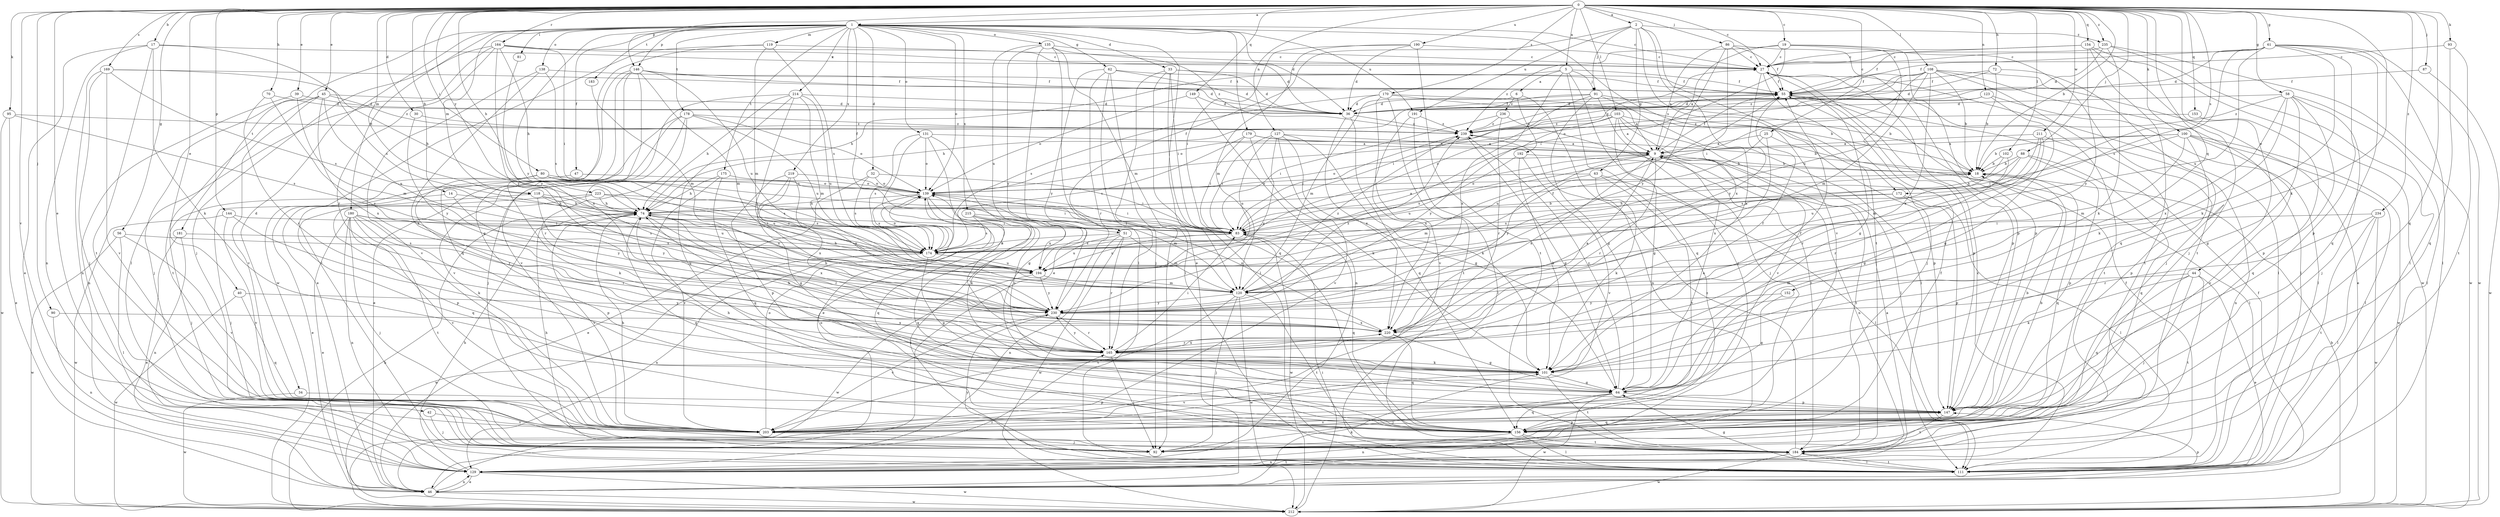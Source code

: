 strict digraph  {
0;
1;
2;
5;
6;
9;
14;
17;
18;
19;
25;
27;
30;
32;
33;
34;
36;
39;
40;
42;
44;
45;
46;
47;
51;
55;
56;
58;
61;
62;
63;
64;
70;
72;
74;
80;
81;
83;
86;
87;
88;
90;
91;
92;
93;
95;
100;
101;
102;
103;
108;
111;
118;
119;
120;
123;
127;
129;
131;
135;
138;
139;
144;
146;
147;
149;
152;
153;
154;
156;
164;
165;
169;
170;
172;
174;
175;
178;
179;
180;
181;
183;
184;
190;
191;
192;
194;
203;
211;
212;
214;
215;
219;
220;
223;
230;
234;
235;
236;
239;
0 -> 1  [label=a];
0 -> 2  [label=a];
0 -> 5  [label=a];
0 -> 14  [label=b];
0 -> 17  [label=b];
0 -> 18  [label=b];
0 -> 19  [label=c];
0 -> 25  [label=c];
0 -> 27  [label=c];
0 -> 30  [label=d];
0 -> 39  [label=e];
0 -> 40  [label=e];
0 -> 42  [label=e];
0 -> 44  [label=e];
0 -> 45  [label=e];
0 -> 56  [label=g];
0 -> 58  [label=g];
0 -> 61  [label=g];
0 -> 70  [label=h];
0 -> 72  [label=h];
0 -> 74  [label=h];
0 -> 80  [label=i];
0 -> 86  [label=j];
0 -> 87  [label=j];
0 -> 88  [label=j];
0 -> 90  [label=j];
0 -> 93  [label=k];
0 -> 95  [label=k];
0 -> 100  [label=k];
0 -> 101  [label=k];
0 -> 102  [label=l];
0 -> 103  [label=l];
0 -> 108  [label=l];
0 -> 118  [label=m];
0 -> 123  [label=n];
0 -> 127  [label=n];
0 -> 144  [label=p];
0 -> 146  [label=p];
0 -> 149  [label=q];
0 -> 152  [label=q];
0 -> 153  [label=q];
0 -> 154  [label=q];
0 -> 156  [label=q];
0 -> 164  [label=r];
0 -> 169  [label=s];
0 -> 170  [label=s];
0 -> 172  [label=s];
0 -> 190  [label=u];
0 -> 203  [label=v];
0 -> 211  [label=w];
0 -> 223  [label=y];
0 -> 234  [label=z];
0 -> 235  [label=z];
1 -> 27  [label=c];
1 -> 32  [label=d];
1 -> 33  [label=d];
1 -> 34  [label=d];
1 -> 36  [label=d];
1 -> 46  [label=e];
1 -> 47  [label=f];
1 -> 51  [label=f];
1 -> 62  [label=g];
1 -> 81  [label=i];
1 -> 118  [label=m];
1 -> 119  [label=m];
1 -> 131  [label=o];
1 -> 135  [label=o];
1 -> 138  [label=o];
1 -> 139  [label=o];
1 -> 146  [label=p];
1 -> 172  [label=s];
1 -> 175  [label=t];
1 -> 178  [label=t];
1 -> 179  [label=t];
1 -> 180  [label=t];
1 -> 181  [label=t];
1 -> 183  [label=t];
1 -> 191  [label=u];
1 -> 214  [label=x];
1 -> 215  [label=x];
1 -> 219  [label=x];
1 -> 230  [label=y];
2 -> 51  [label=f];
2 -> 63  [label=g];
2 -> 91  [label=j];
2 -> 101  [label=k];
2 -> 184  [label=t];
2 -> 191  [label=u];
2 -> 203  [label=v];
2 -> 235  [label=z];
5 -> 6  [label=a];
5 -> 55  [label=f];
5 -> 74  [label=h];
5 -> 91  [label=j];
5 -> 92  [label=j];
5 -> 156  [label=q];
5 -> 220  [label=x];
6 -> 120  [label=m];
6 -> 129  [label=n];
6 -> 192  [label=u];
6 -> 236  [label=z];
9 -> 18  [label=b];
9 -> 55  [label=f];
9 -> 129  [label=n];
9 -> 139  [label=o];
9 -> 165  [label=r];
9 -> 174  [label=s];
9 -> 184  [label=t];
9 -> 220  [label=x];
9 -> 230  [label=y];
14 -> 74  [label=h];
14 -> 92  [label=j];
14 -> 230  [label=y];
17 -> 27  [label=c];
17 -> 46  [label=e];
17 -> 101  [label=k];
17 -> 129  [label=n];
17 -> 174  [label=s];
17 -> 184  [label=t];
18 -> 139  [label=o];
18 -> 156  [label=q];
19 -> 9  [label=a];
19 -> 27  [label=c];
19 -> 83  [label=i];
19 -> 147  [label=p];
19 -> 184  [label=t];
19 -> 194  [label=u];
19 -> 239  [label=z];
25 -> 9  [label=a];
25 -> 111  [label=l];
25 -> 194  [label=u];
25 -> 220  [label=x];
27 -> 55  [label=f];
27 -> 64  [label=g];
27 -> 92  [label=j];
27 -> 111  [label=l];
27 -> 147  [label=p];
27 -> 230  [label=y];
30 -> 230  [label=y];
30 -> 239  [label=z];
32 -> 46  [label=e];
32 -> 83  [label=i];
32 -> 139  [label=o];
32 -> 174  [label=s];
33 -> 36  [label=d];
33 -> 55  [label=f];
33 -> 83  [label=i];
33 -> 92  [label=j];
33 -> 111  [label=l];
33 -> 156  [label=q];
34 -> 147  [label=p];
34 -> 212  [label=w];
36 -> 55  [label=f];
36 -> 156  [label=q];
36 -> 220  [label=x];
36 -> 239  [label=z];
39 -> 36  [label=d];
39 -> 120  [label=m];
39 -> 129  [label=n];
40 -> 156  [label=q];
40 -> 212  [label=w];
40 -> 230  [label=y];
42 -> 92  [label=j];
42 -> 203  [label=v];
44 -> 46  [label=e];
44 -> 92  [label=j];
44 -> 101  [label=k];
44 -> 120  [label=m];
44 -> 156  [label=q];
44 -> 184  [label=t];
45 -> 36  [label=d];
45 -> 92  [label=j];
45 -> 184  [label=t];
45 -> 194  [label=u];
45 -> 203  [label=v];
45 -> 220  [label=x];
45 -> 239  [label=z];
46 -> 55  [label=f];
46 -> 101  [label=k];
46 -> 129  [label=n];
46 -> 147  [label=p];
46 -> 165  [label=r];
46 -> 212  [label=w];
47 -> 46  [label=e];
47 -> 139  [label=o];
51 -> 120  [label=m];
51 -> 129  [label=n];
51 -> 165  [label=r];
51 -> 174  [label=s];
51 -> 194  [label=u];
51 -> 212  [label=w];
55 -> 36  [label=d];
55 -> 147  [label=p];
55 -> 184  [label=t];
56 -> 111  [label=l];
56 -> 174  [label=s];
56 -> 203  [label=v];
56 -> 212  [label=w];
58 -> 36  [label=d];
58 -> 64  [label=g];
58 -> 92  [label=j];
58 -> 101  [label=k];
58 -> 111  [label=l];
58 -> 147  [label=p];
58 -> 220  [label=x];
58 -> 239  [label=z];
61 -> 27  [label=c];
61 -> 36  [label=d];
61 -> 55  [label=f];
61 -> 101  [label=k];
61 -> 111  [label=l];
61 -> 147  [label=p];
61 -> 156  [label=q];
61 -> 174  [label=s];
61 -> 194  [label=u];
61 -> 212  [label=w];
62 -> 36  [label=d];
62 -> 55  [label=f];
62 -> 92  [label=j];
62 -> 111  [label=l];
62 -> 165  [label=r];
62 -> 230  [label=y];
63 -> 101  [label=k];
63 -> 111  [label=l];
63 -> 120  [label=m];
63 -> 139  [label=o];
63 -> 203  [label=v];
64 -> 9  [label=a];
64 -> 92  [label=j];
64 -> 147  [label=p];
64 -> 156  [label=q];
64 -> 212  [label=w];
64 -> 239  [label=z];
70 -> 36  [label=d];
70 -> 165  [label=r];
70 -> 230  [label=y];
72 -> 18  [label=b];
72 -> 36  [label=d];
72 -> 55  [label=f];
72 -> 92  [label=j];
74 -> 83  [label=i];
74 -> 156  [label=q];
74 -> 165  [label=r];
74 -> 194  [label=u];
74 -> 203  [label=v];
74 -> 220  [label=x];
80 -> 83  [label=i];
80 -> 101  [label=k];
80 -> 139  [label=o];
80 -> 165  [label=r];
80 -> 174  [label=s];
80 -> 194  [label=u];
81 -> 230  [label=y];
83 -> 9  [label=a];
83 -> 18  [label=b];
83 -> 156  [label=q];
83 -> 174  [label=s];
83 -> 194  [label=u];
83 -> 212  [label=w];
86 -> 9  [label=a];
86 -> 27  [label=c];
86 -> 55  [label=f];
86 -> 147  [label=p];
86 -> 220  [label=x];
86 -> 230  [label=y];
87 -> 55  [label=f];
87 -> 212  [label=w];
88 -> 18  [label=b];
88 -> 74  [label=h];
88 -> 147  [label=p];
88 -> 156  [label=q];
88 -> 194  [label=u];
90 -> 129  [label=n];
90 -> 220  [label=x];
91 -> 18  [label=b];
91 -> 36  [label=d];
91 -> 64  [label=g];
91 -> 74  [label=h];
91 -> 83  [label=i];
91 -> 92  [label=j];
91 -> 111  [label=l];
92 -> 55  [label=f];
92 -> 74  [label=h];
93 -> 27  [label=c];
93 -> 156  [label=q];
93 -> 184  [label=t];
95 -> 46  [label=e];
95 -> 174  [label=s];
95 -> 212  [label=w];
95 -> 239  [label=z];
100 -> 9  [label=a];
100 -> 18  [label=b];
100 -> 83  [label=i];
100 -> 111  [label=l];
100 -> 120  [label=m];
100 -> 147  [label=p];
100 -> 203  [label=v];
100 -> 212  [label=w];
101 -> 55  [label=f];
101 -> 64  [label=g];
101 -> 139  [label=o];
101 -> 184  [label=t];
101 -> 203  [label=v];
102 -> 18  [label=b];
102 -> 165  [label=r];
102 -> 174  [label=s];
103 -> 9  [label=a];
103 -> 64  [label=g];
103 -> 111  [label=l];
103 -> 139  [label=o];
103 -> 147  [label=p];
103 -> 203  [label=v];
103 -> 230  [label=y];
103 -> 239  [label=z];
108 -> 18  [label=b];
108 -> 46  [label=e];
108 -> 55  [label=f];
108 -> 83  [label=i];
108 -> 111  [label=l];
108 -> 120  [label=m];
108 -> 139  [label=o];
108 -> 184  [label=t];
108 -> 220  [label=x];
108 -> 239  [label=z];
111 -> 55  [label=f];
111 -> 64  [label=g];
111 -> 184  [label=t];
111 -> 230  [label=y];
118 -> 74  [label=h];
118 -> 92  [label=j];
118 -> 174  [label=s];
118 -> 194  [label=u];
118 -> 230  [label=y];
119 -> 27  [label=c];
119 -> 111  [label=l];
119 -> 120  [label=m];
119 -> 174  [label=s];
119 -> 212  [label=w];
120 -> 55  [label=f];
120 -> 92  [label=j];
120 -> 184  [label=t];
120 -> 203  [label=v];
120 -> 212  [label=w];
120 -> 230  [label=y];
120 -> 239  [label=z];
123 -> 36  [label=d];
123 -> 64  [label=g];
123 -> 111  [label=l];
123 -> 239  [label=z];
127 -> 9  [label=a];
127 -> 64  [label=g];
127 -> 83  [label=i];
127 -> 101  [label=k];
127 -> 194  [label=u];
127 -> 203  [label=v];
127 -> 230  [label=y];
129 -> 9  [label=a];
129 -> 27  [label=c];
129 -> 46  [label=e];
129 -> 74  [label=h];
129 -> 184  [label=t];
129 -> 212  [label=w];
131 -> 9  [label=a];
131 -> 46  [label=e];
131 -> 64  [label=g];
131 -> 139  [label=o];
131 -> 165  [label=r];
131 -> 174  [label=s];
135 -> 27  [label=c];
135 -> 46  [label=e];
135 -> 111  [label=l];
135 -> 120  [label=m];
135 -> 194  [label=u];
135 -> 230  [label=y];
135 -> 239  [label=z];
138 -> 55  [label=f];
138 -> 101  [label=k];
138 -> 174  [label=s];
138 -> 203  [label=v];
139 -> 74  [label=h];
139 -> 83  [label=i];
139 -> 101  [label=k];
139 -> 120  [label=m];
139 -> 156  [label=q];
139 -> 174  [label=s];
144 -> 83  [label=i];
144 -> 101  [label=k];
144 -> 203  [label=v];
144 -> 212  [label=w];
146 -> 36  [label=d];
146 -> 46  [label=e];
146 -> 55  [label=f];
146 -> 64  [label=g];
146 -> 120  [label=m];
146 -> 156  [label=q];
146 -> 194  [label=u];
146 -> 220  [label=x];
147 -> 18  [label=b];
147 -> 74  [label=h];
147 -> 156  [label=q];
147 -> 184  [label=t];
147 -> 203  [label=v];
149 -> 36  [label=d];
149 -> 129  [label=n];
149 -> 139  [label=o];
152 -> 64  [label=g];
152 -> 230  [label=y];
153 -> 156  [label=q];
153 -> 239  [label=z];
154 -> 27  [label=c];
154 -> 55  [label=f];
154 -> 92  [label=j];
154 -> 156  [label=q];
154 -> 212  [label=w];
154 -> 230  [label=y];
156 -> 111  [label=l];
156 -> 129  [label=n];
156 -> 147  [label=p];
156 -> 184  [label=t];
164 -> 27  [label=c];
164 -> 36  [label=d];
164 -> 74  [label=h];
164 -> 83  [label=i];
164 -> 92  [label=j];
164 -> 111  [label=l];
164 -> 165  [label=r];
164 -> 230  [label=y];
165 -> 55  [label=f];
165 -> 74  [label=h];
165 -> 83  [label=i];
165 -> 92  [label=j];
165 -> 101  [label=k];
165 -> 220  [label=x];
165 -> 230  [label=y];
169 -> 55  [label=f];
169 -> 74  [label=h];
169 -> 92  [label=j];
169 -> 129  [label=n];
169 -> 174  [label=s];
169 -> 203  [label=v];
170 -> 9  [label=a];
170 -> 18  [label=b];
170 -> 36  [label=d];
170 -> 174  [label=s];
170 -> 184  [label=t];
170 -> 203  [label=v];
172 -> 74  [label=h];
172 -> 111  [label=l];
172 -> 147  [label=p];
172 -> 174  [label=s];
174 -> 27  [label=c];
174 -> 64  [label=g];
174 -> 129  [label=n];
174 -> 139  [label=o];
174 -> 194  [label=u];
174 -> 212  [label=w];
175 -> 74  [label=h];
175 -> 139  [label=o];
175 -> 156  [label=q];
175 -> 203  [label=v];
178 -> 46  [label=e];
178 -> 92  [label=j];
178 -> 139  [label=o];
178 -> 165  [label=r];
178 -> 194  [label=u];
178 -> 203  [label=v];
178 -> 239  [label=z];
179 -> 9  [label=a];
179 -> 18  [label=b];
179 -> 83  [label=i];
179 -> 101  [label=k];
179 -> 174  [label=s];
180 -> 46  [label=e];
180 -> 83  [label=i];
180 -> 92  [label=j];
180 -> 129  [label=n];
180 -> 147  [label=p];
180 -> 165  [label=r];
180 -> 174  [label=s];
180 -> 184  [label=t];
180 -> 203  [label=v];
181 -> 46  [label=e];
181 -> 129  [label=n];
181 -> 174  [label=s];
183 -> 120  [label=m];
184 -> 111  [label=l];
184 -> 129  [label=n];
184 -> 139  [label=o];
184 -> 212  [label=w];
184 -> 239  [label=z];
190 -> 27  [label=c];
190 -> 36  [label=d];
190 -> 83  [label=i];
190 -> 120  [label=m];
190 -> 184  [label=t];
191 -> 111  [label=l];
191 -> 220  [label=x];
191 -> 239  [label=z];
192 -> 18  [label=b];
192 -> 101  [label=k];
192 -> 194  [label=u];
192 -> 203  [label=v];
194 -> 74  [label=h];
194 -> 120  [label=m];
194 -> 212  [label=w];
194 -> 230  [label=y];
203 -> 18  [label=b];
203 -> 74  [label=h];
203 -> 92  [label=j];
203 -> 139  [label=o];
211 -> 9  [label=a];
211 -> 64  [label=g];
211 -> 120  [label=m];
211 -> 129  [label=n];
211 -> 165  [label=r];
212 -> 18  [label=b];
212 -> 74  [label=h];
212 -> 83  [label=i];
214 -> 36  [label=d];
214 -> 74  [label=h];
214 -> 120  [label=m];
214 -> 156  [label=q];
214 -> 194  [label=u];
214 -> 203  [label=v];
214 -> 230  [label=y];
215 -> 83  [label=i];
215 -> 111  [label=l];
215 -> 156  [label=q];
215 -> 174  [label=s];
215 -> 194  [label=u];
219 -> 64  [label=g];
219 -> 139  [label=o];
219 -> 147  [label=p];
219 -> 220  [label=x];
219 -> 230  [label=y];
220 -> 9  [label=a];
220 -> 64  [label=g];
220 -> 139  [label=o];
220 -> 156  [label=q];
220 -> 165  [label=r];
223 -> 74  [label=h];
223 -> 83  [label=i];
223 -> 147  [label=p];
223 -> 156  [label=q];
223 -> 174  [label=s];
230 -> 74  [label=h];
230 -> 165  [label=r];
230 -> 203  [label=v];
230 -> 220  [label=x];
230 -> 239  [label=z];
234 -> 83  [label=i];
234 -> 111  [label=l];
234 -> 165  [label=r];
234 -> 184  [label=t];
234 -> 212  [label=w];
235 -> 27  [label=c];
235 -> 36  [label=d];
235 -> 101  [label=k];
235 -> 111  [label=l];
235 -> 212  [label=w];
236 -> 83  [label=i];
236 -> 165  [label=r];
236 -> 184  [label=t];
236 -> 239  [label=z];
239 -> 9  [label=a];
239 -> 64  [label=g];
239 -> 83  [label=i];
}
